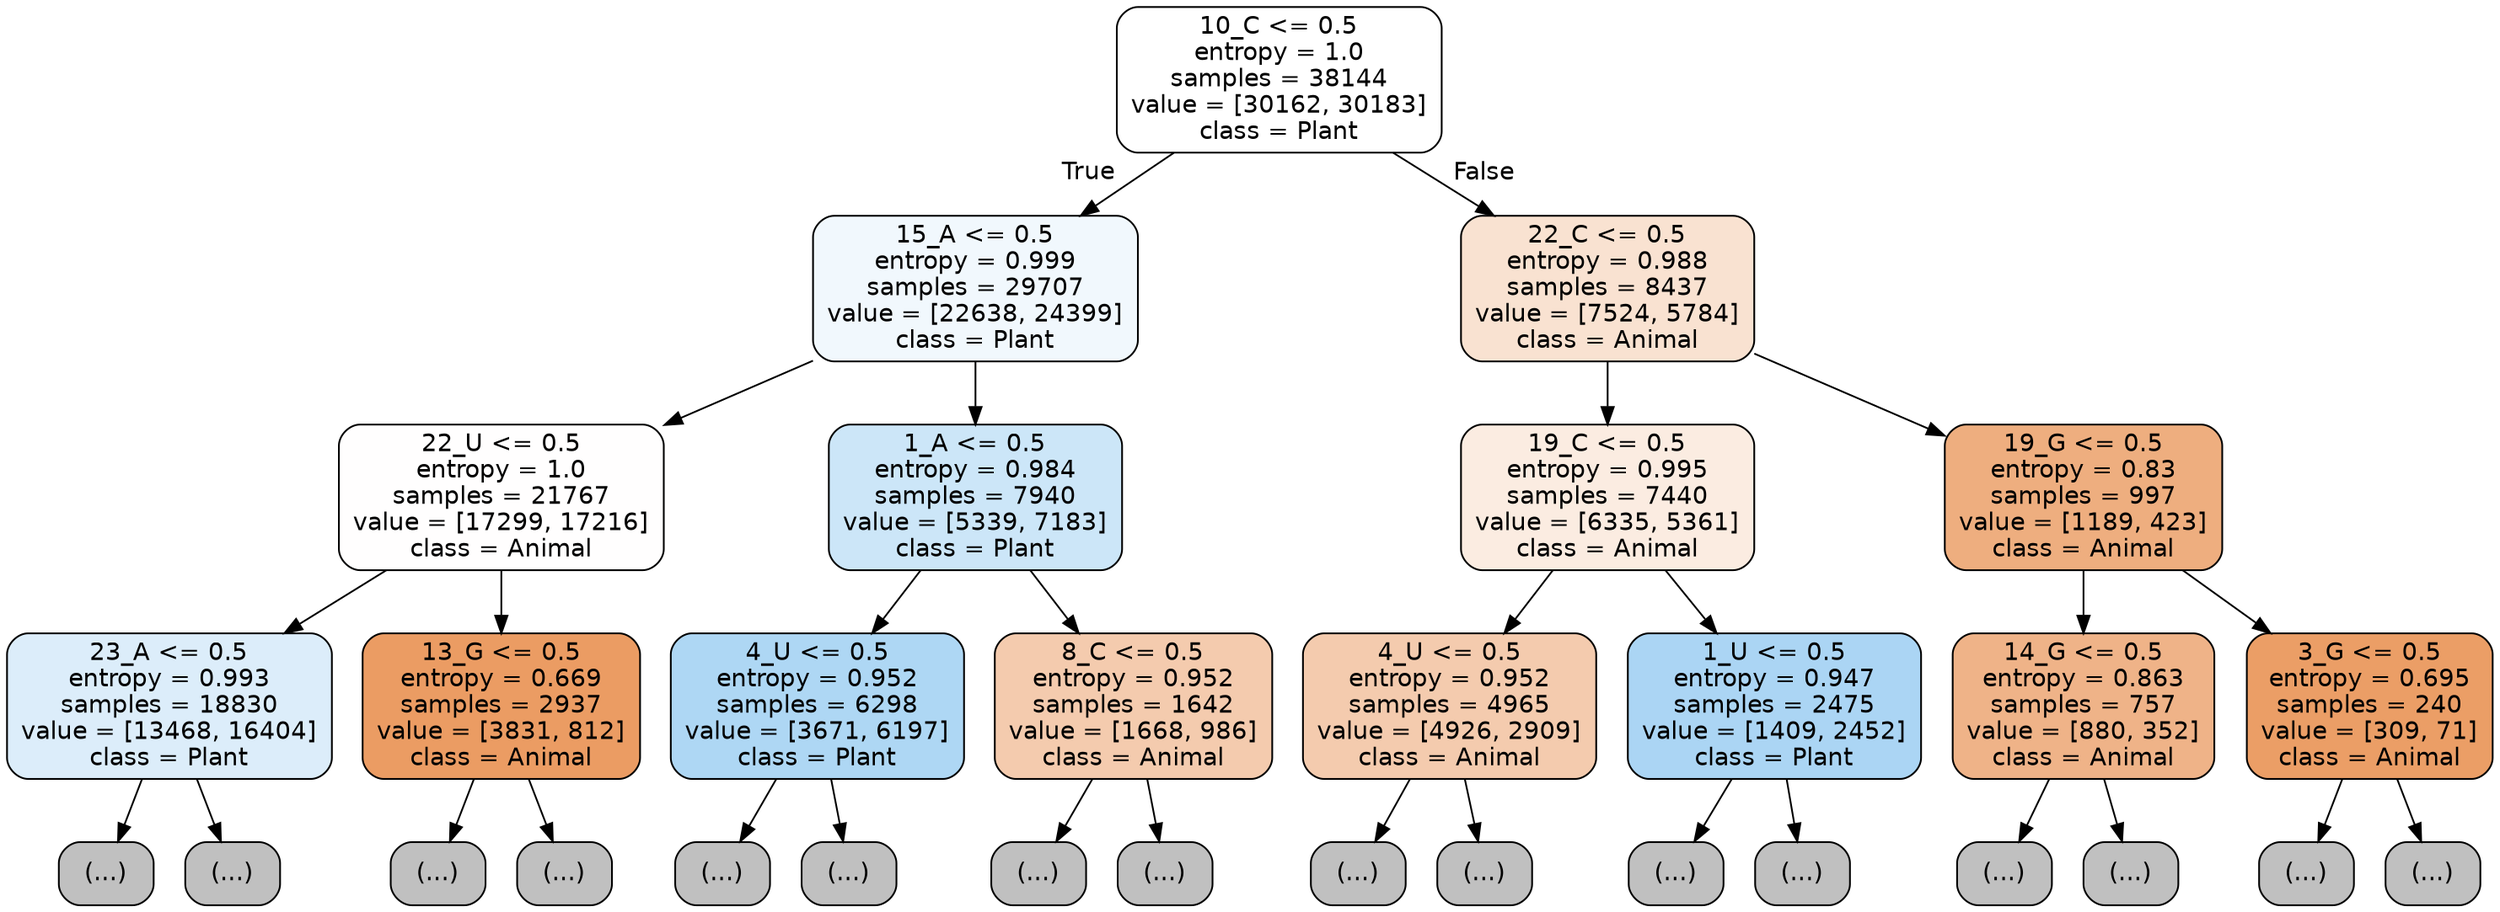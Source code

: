 digraph Tree {
node [shape=box, style="filled, rounded", color="black", fontname="helvetica"] ;
edge [fontname="helvetica"] ;
0 [label="10_C <= 0.5\nentropy = 1.0\nsamples = 38144\nvalue = [30162, 30183]\nclass = Plant", fillcolor="#ffffff"] ;
1 [label="15_A <= 0.5\nentropy = 0.999\nsamples = 29707\nvalue = [22638, 24399]\nclass = Plant", fillcolor="#f1f8fd"] ;
0 -> 1 [labeldistance=2.5, labelangle=45, headlabel="True"] ;
2 [label="22_U <= 0.5\nentropy = 1.0\nsamples = 21767\nvalue = [17299, 17216]\nclass = Animal", fillcolor="#fffefe"] ;
1 -> 2 ;
3 [label="23_A <= 0.5\nentropy = 0.993\nsamples = 18830\nvalue = [13468, 16404]\nclass = Plant", fillcolor="#dcedfa"] ;
2 -> 3 ;
4 [label="(...)", fillcolor="#C0C0C0"] ;
3 -> 4 ;
8377 [label="(...)", fillcolor="#C0C0C0"] ;
3 -> 8377 ;
8762 [label="13_G <= 0.5\nentropy = 0.669\nsamples = 2937\nvalue = [3831, 812]\nclass = Animal", fillcolor="#eb9c63"] ;
2 -> 8762 ;
8763 [label="(...)", fillcolor="#C0C0C0"] ;
8762 -> 8763 ;
9588 [label="(...)", fillcolor="#C0C0C0"] ;
8762 -> 9588 ;
9911 [label="1_A <= 0.5\nentropy = 0.984\nsamples = 7940\nvalue = [5339, 7183]\nclass = Plant", fillcolor="#cce6f8"] ;
1 -> 9911 ;
9912 [label="4_U <= 0.5\nentropy = 0.952\nsamples = 6298\nvalue = [3671, 6197]\nclass = Plant", fillcolor="#aed7f4"] ;
9911 -> 9912 ;
9913 [label="(...)", fillcolor="#C0C0C0"] ;
9912 -> 9913 ;
11786 [label="(...)", fillcolor="#C0C0C0"] ;
9912 -> 11786 ;
12385 [label="8_C <= 0.5\nentropy = 0.952\nsamples = 1642\nvalue = [1668, 986]\nclass = Animal", fillcolor="#f4cbae"] ;
9911 -> 12385 ;
12386 [label="(...)", fillcolor="#C0C0C0"] ;
12385 -> 12386 ;
13049 [label="(...)", fillcolor="#C0C0C0"] ;
12385 -> 13049 ;
13268 [label="22_C <= 0.5\nentropy = 0.988\nsamples = 8437\nvalue = [7524, 5784]\nclass = Animal", fillcolor="#f9e2d1"] ;
0 -> 13268 [labeldistance=2.5, labelangle=-45, headlabel="False"] ;
13269 [label="19_C <= 0.5\nentropy = 0.995\nsamples = 7440\nvalue = [6335, 5361]\nclass = Animal", fillcolor="#fbece1"] ;
13268 -> 13269 ;
13270 [label="4_U <= 0.5\nentropy = 0.952\nsamples = 4965\nvalue = [4926, 2909]\nclass = Animal", fillcolor="#f4cbae"] ;
13269 -> 13270 ;
13271 [label="(...)", fillcolor="#C0C0C0"] ;
13270 -> 13271 ;
15088 [label="(...)", fillcolor="#C0C0C0"] ;
13270 -> 15088 ;
15635 [label="1_U <= 0.5\nentropy = 0.947\nsamples = 2475\nvalue = [1409, 2452]\nclass = Plant", fillcolor="#abd5f4"] ;
13269 -> 15635 ;
15636 [label="(...)", fillcolor="#C0C0C0"] ;
15635 -> 15636 ;
16159 [label="(...)", fillcolor="#C0C0C0"] ;
15635 -> 16159 ;
16518 [label="19_G <= 0.5\nentropy = 0.83\nsamples = 997\nvalue = [1189, 423]\nclass = Animal", fillcolor="#eeae7f"] ;
13268 -> 16518 ;
16519 [label="14_G <= 0.5\nentropy = 0.863\nsamples = 757\nvalue = [880, 352]\nclass = Animal", fillcolor="#efb388"] ;
16518 -> 16519 ;
16520 [label="(...)", fillcolor="#C0C0C0"] ;
16519 -> 16520 ;
16805 [label="(...)", fillcolor="#C0C0C0"] ;
16519 -> 16805 ;
16896 [label="3_G <= 0.5\nentropy = 0.695\nsamples = 240\nvalue = [309, 71]\nclass = Animal", fillcolor="#eb9e66"] ;
16518 -> 16896 ;
16897 [label="(...)", fillcolor="#C0C0C0"] ;
16896 -> 16897 ;
16958 [label="(...)", fillcolor="#C0C0C0"] ;
16896 -> 16958 ;
}
